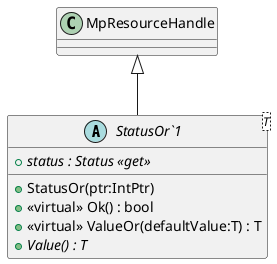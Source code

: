 @startuml
abstract class "StatusOr`1"<T> {
    + StatusOr(ptr:IntPtr)
    + {abstract} status : Status <<get>>
    + <<virtual>> Ok() : bool
    + <<virtual>> ValueOr(defaultValue:T) : T
    + {abstract} Value() : T
}
MpResourceHandle <|-- "StatusOr`1"
@enduml
